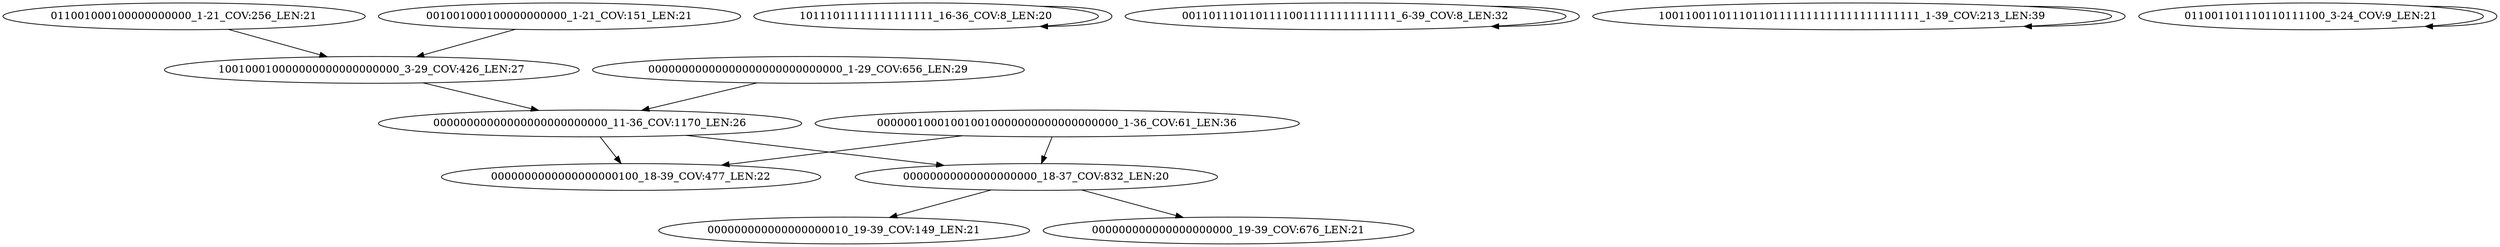 digraph G {
    "011001000100000000000_1-21_COV:256_LEN:21" -> "100100010000000000000000000_3-29_COV:426_LEN:27";
    "00000000000000000000000000000_1-29_COV:656_LEN:29" -> "00000000000000000000000000_11-36_COV:1170_LEN:26";
    "10111011111111111111_16-36_COV:8_LEN:20" -> "10111011111111111111_16-36_COV:8_LEN:20";
    "00110111011011110011111111111111_6-39_COV:8_LEN:32" -> "00110111011011110011111111111111_6-39_COV:8_LEN:32";
    "100110011011101101111111111111111111111_1-39_COV:213_LEN:39" -> "100110011011101101111111111111111111111_1-39_COV:213_LEN:39";
    "011001101110110111100_3-24_COV:9_LEN:21" -> "011001101110110111100_3-24_COV:9_LEN:21";
    "00000000000000000000000000_11-36_COV:1170_LEN:26" -> "0000000000000000000100_18-39_COV:477_LEN:22";
    "00000000000000000000000000_11-36_COV:1170_LEN:26" -> "00000000000000000000_18-37_COV:832_LEN:20";
    "100100010000000000000000000_3-29_COV:426_LEN:27" -> "00000000000000000000000000_11-36_COV:1170_LEN:26";
    "000000100010010010000000000000000000_1-36_COV:61_LEN:36" -> "0000000000000000000100_18-39_COV:477_LEN:22";
    "000000100010010010000000000000000000_1-36_COV:61_LEN:36" -> "00000000000000000000_18-37_COV:832_LEN:20";
    "00000000000000000000_18-37_COV:832_LEN:20" -> "000000000000000000010_19-39_COV:149_LEN:21";
    "00000000000000000000_18-37_COV:832_LEN:20" -> "000000000000000000000_19-39_COV:676_LEN:21";
    "001001000100000000000_1-21_COV:151_LEN:21" -> "100100010000000000000000000_3-29_COV:426_LEN:27";
}
